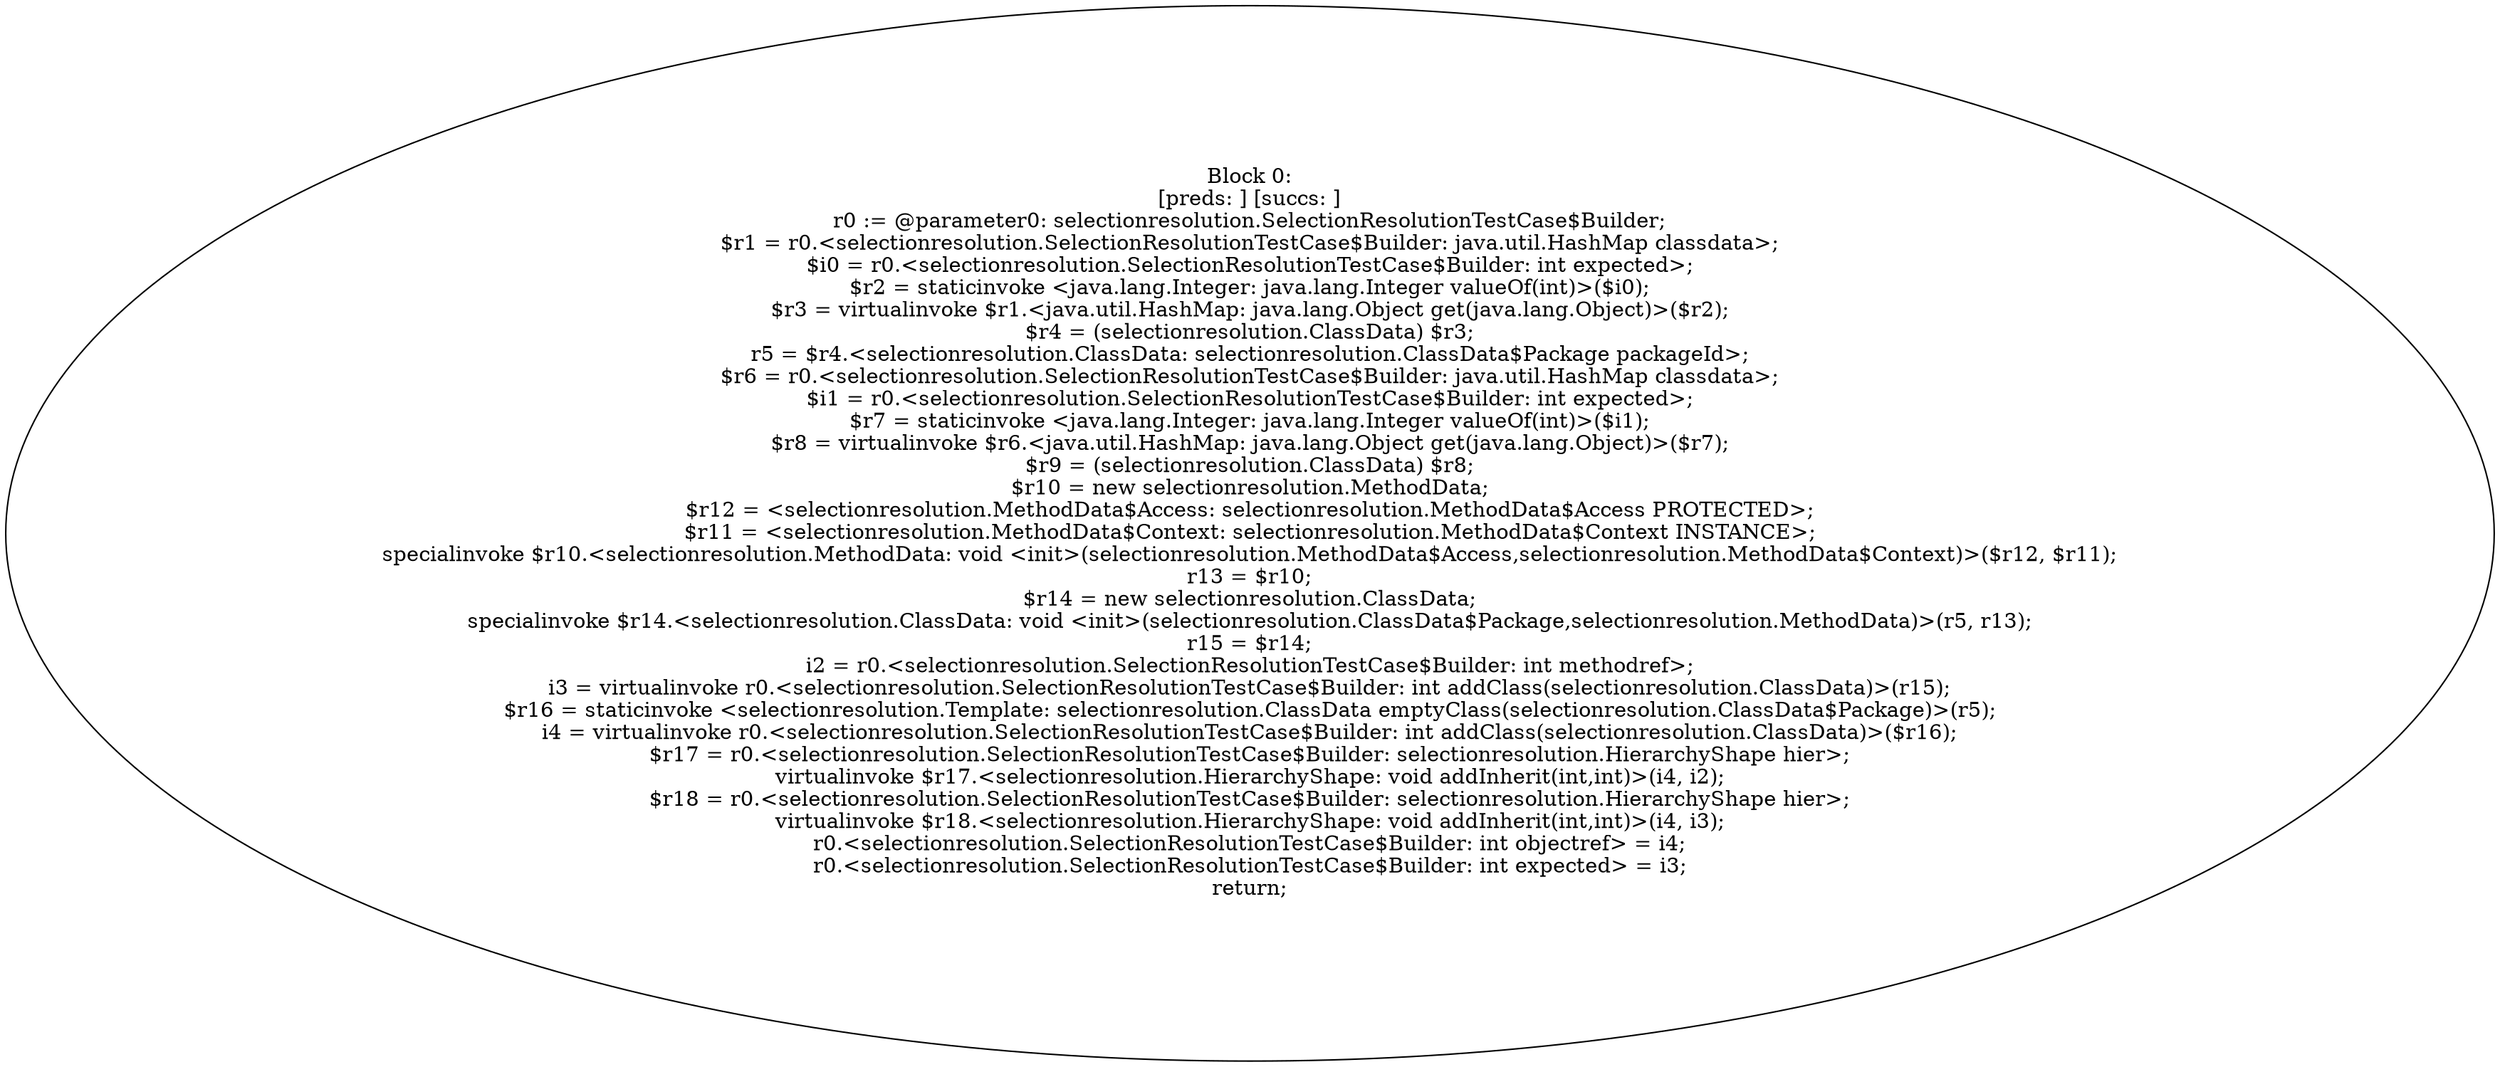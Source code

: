 digraph "unitGraph" {
    "Block 0:
[preds: ] [succs: ]
r0 := @parameter0: selectionresolution.SelectionResolutionTestCase$Builder;
$r1 = r0.<selectionresolution.SelectionResolutionTestCase$Builder: java.util.HashMap classdata>;
$i0 = r0.<selectionresolution.SelectionResolutionTestCase$Builder: int expected>;
$r2 = staticinvoke <java.lang.Integer: java.lang.Integer valueOf(int)>($i0);
$r3 = virtualinvoke $r1.<java.util.HashMap: java.lang.Object get(java.lang.Object)>($r2);
$r4 = (selectionresolution.ClassData) $r3;
r5 = $r4.<selectionresolution.ClassData: selectionresolution.ClassData$Package packageId>;
$r6 = r0.<selectionresolution.SelectionResolutionTestCase$Builder: java.util.HashMap classdata>;
$i1 = r0.<selectionresolution.SelectionResolutionTestCase$Builder: int expected>;
$r7 = staticinvoke <java.lang.Integer: java.lang.Integer valueOf(int)>($i1);
$r8 = virtualinvoke $r6.<java.util.HashMap: java.lang.Object get(java.lang.Object)>($r7);
$r9 = (selectionresolution.ClassData) $r8;
$r10 = new selectionresolution.MethodData;
$r12 = <selectionresolution.MethodData$Access: selectionresolution.MethodData$Access PROTECTED>;
$r11 = <selectionresolution.MethodData$Context: selectionresolution.MethodData$Context INSTANCE>;
specialinvoke $r10.<selectionresolution.MethodData: void <init>(selectionresolution.MethodData$Access,selectionresolution.MethodData$Context)>($r12, $r11);
r13 = $r10;
$r14 = new selectionresolution.ClassData;
specialinvoke $r14.<selectionresolution.ClassData: void <init>(selectionresolution.ClassData$Package,selectionresolution.MethodData)>(r5, r13);
r15 = $r14;
i2 = r0.<selectionresolution.SelectionResolutionTestCase$Builder: int methodref>;
i3 = virtualinvoke r0.<selectionresolution.SelectionResolutionTestCase$Builder: int addClass(selectionresolution.ClassData)>(r15);
$r16 = staticinvoke <selectionresolution.Template: selectionresolution.ClassData emptyClass(selectionresolution.ClassData$Package)>(r5);
i4 = virtualinvoke r0.<selectionresolution.SelectionResolutionTestCase$Builder: int addClass(selectionresolution.ClassData)>($r16);
$r17 = r0.<selectionresolution.SelectionResolutionTestCase$Builder: selectionresolution.HierarchyShape hier>;
virtualinvoke $r17.<selectionresolution.HierarchyShape: void addInherit(int,int)>(i4, i2);
$r18 = r0.<selectionresolution.SelectionResolutionTestCase$Builder: selectionresolution.HierarchyShape hier>;
virtualinvoke $r18.<selectionresolution.HierarchyShape: void addInherit(int,int)>(i4, i3);
r0.<selectionresolution.SelectionResolutionTestCase$Builder: int objectref> = i4;
r0.<selectionresolution.SelectionResolutionTestCase$Builder: int expected> = i3;
return;
"
}

